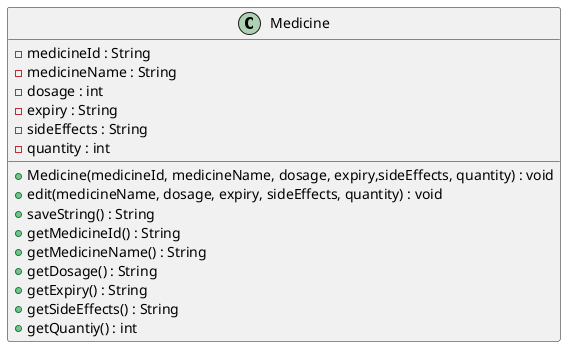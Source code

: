@startuml

class Medicine {
-medicineId : String
-medicineName : String
-dosage : int
-expiry : String
-sideEffects : String
-quantity : int
+Medicine(medicineId, medicineName, dosage, expiry,sideEffects, quantity) : void
+edit(medicineName, dosage, expiry, sideEffects, quantity) : void
+saveString() : String
+getMedicineId() : String
+getMedicineName() : String
+getDosage() : String
+getExpiry() : String
+getSideEffects() : String
+getQuantiy() : int
}

@enduml